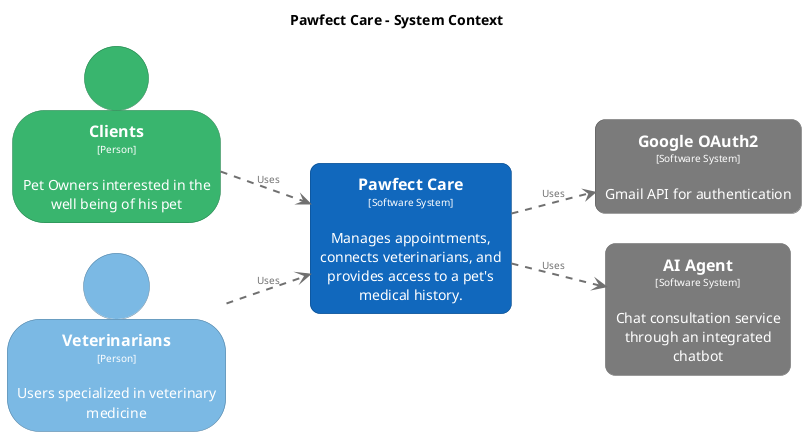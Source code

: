 @startuml
set separator none
title Pawfect Care - System Context

left to right direction
skinparam ranksep 60
skinparam nodesep 30

skinparam {
  arrowFontSize 10
  defaultTextAlignment center
  wrapWidth 200
  maxMessageSize 100
}

hide stereotype

skinparam rectangle<<AIAgent>> {
  BackgroundColor #7b7b7b
  FontColor #ffffff
  BorderColor #565656
  roundCorner 20
  shadowing false
}
skinparam person<<Clients>> {
  BackgroundColor #39b56e
  FontColor #ffffff
  BorderColor #277e4d
  shadowing false
}
skinparam rectangle<<GoogleOAuth2>> {
  BackgroundColor #7b7b7b
  FontColor #ffffff
  BorderColor #565656
  roundCorner 20
  shadowing false
}
skinparam rectangle<<PawfectCare>> {
  BackgroundColor #1168bd
  FontColor #ffffff
  BorderColor #0b4884
  roundCorner 20
  shadowing false
}
skinparam person<<Veterinarians>> {
  BackgroundColor #7bb9e4
  FontColor #ffffff
  BorderColor #56819f
  shadowing false
}

person "==Clients\n<size:10>[Person]</size>\n\nPet Owners interested in the well being of his pet" <<Clients>> as Clients
person "==Veterinarians\n<size:10>[Person]</size>\n\nUsers specialized in veterinary medicine" <<Veterinarians>> as Veterinarians
rectangle "==Google OAuth2\n<size:10>[Software System]</size>\n\nGmail API for authentication" <<GoogleOAuth2>> as GoogleOAuth2
rectangle "==AI Agent\n<size:10>[Software System]</size>\n\nChat consultation service through an integrated chatbot" <<AIAgent>> as AIAgent
rectangle "==Pawfect Care\n<size:10>[Software System]</size>\n\nManages appointments, connects veterinarians, and provides access to a pet's medical history." <<PawfectCare>> as PawfectCare

Clients .[#707070,thickness=2].> PawfectCare : "<color:#707070>Uses"
Veterinarians .[#707070,thickness=2].> PawfectCare : "<color:#707070>Uses"
PawfectCare .[#707070,thickness=2].> GoogleOAuth2 : "<color:#707070>Uses"
PawfectCare .[#707070,thickness=2].> AIAgent : "<color:#707070>Uses"
@enduml